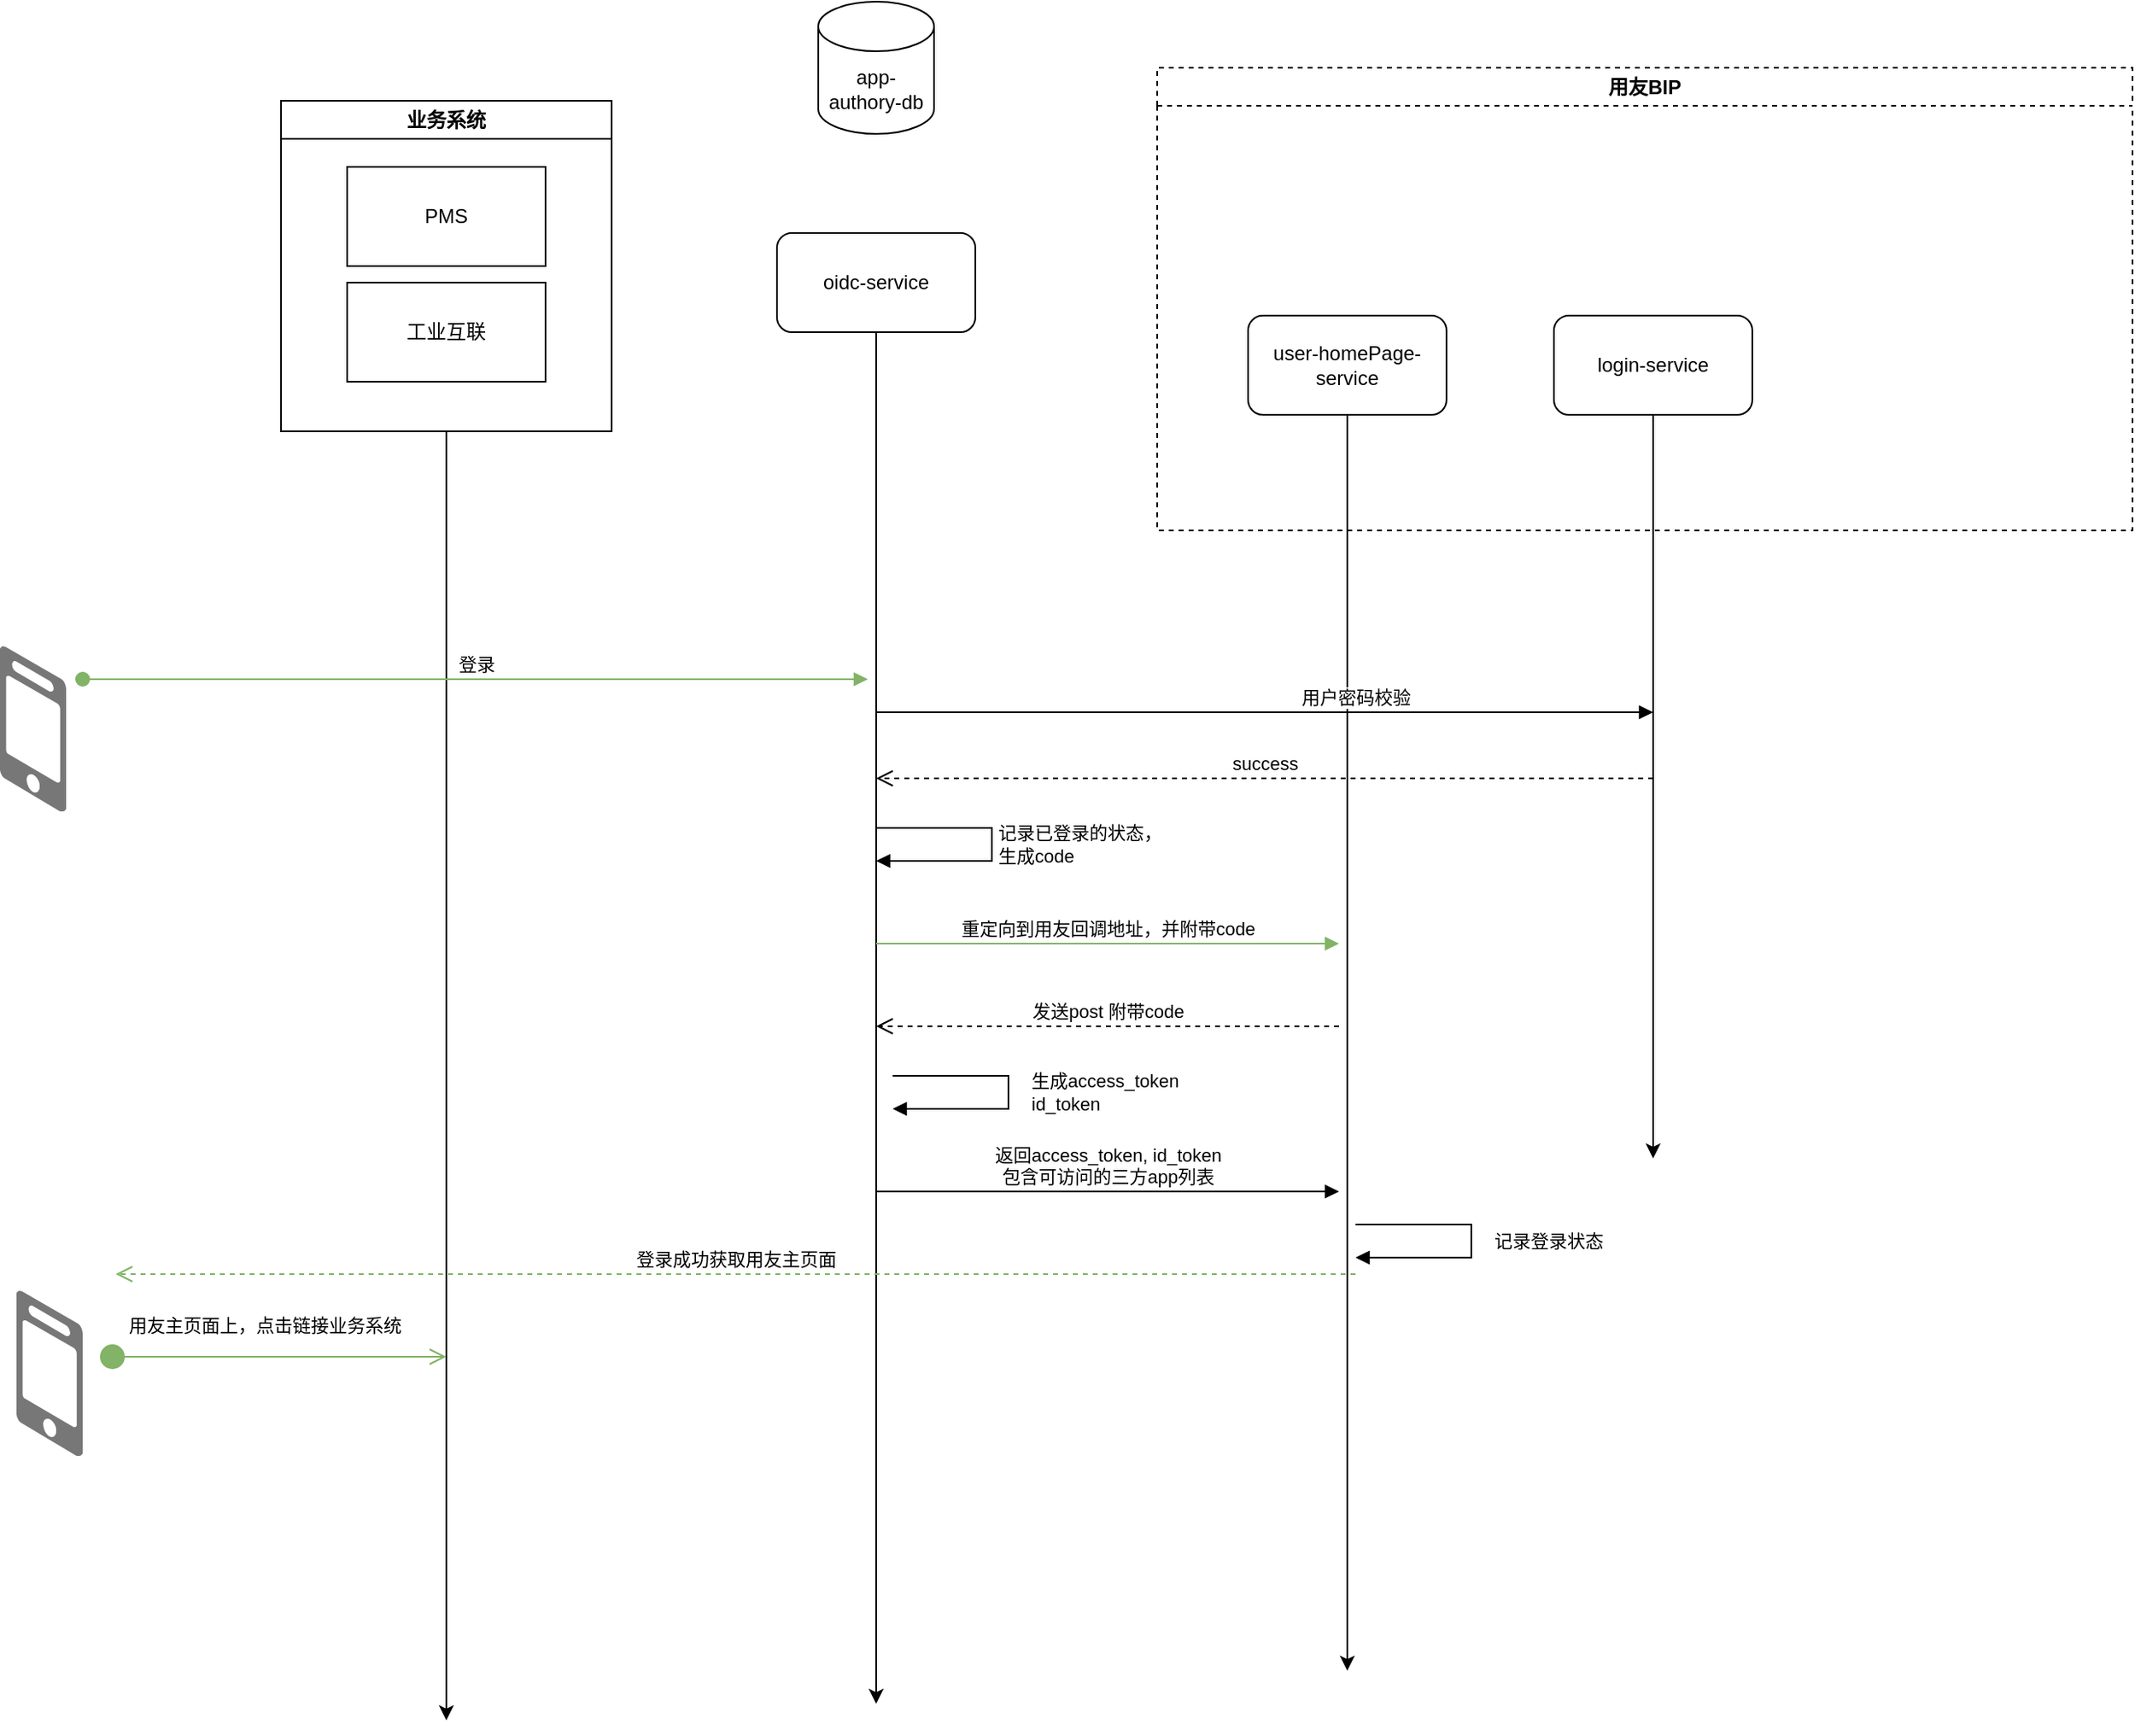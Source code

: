 <mxfile version="21.2.2" type="github">
  <diagram name="第 1 页" id="Xca4t9n4aZGngx8q6Jo6">
    <mxGraphModel dx="1485" dy="706" grid="1" gridSize="10" guides="0" tooltips="1" connect="1" arrows="1" fold="1" page="1" pageScale="1" pageWidth="827" pageHeight="1169" math="0" shadow="0">
      <root>
        <mxCell id="0" />
        <mxCell id="1" parent="0" />
        <mxCell id="vkd8hjWte1cUT5eUdOwT-1" value="oidc-service" style="rounded=1;whiteSpace=wrap;html=1;" vertex="1" parent="1">
          <mxGeometry x="500" y="360" width="120" height="60" as="geometry" />
        </mxCell>
        <mxCell id="vkd8hjWte1cUT5eUdOwT-2" style="edgeStyle=orthogonalEdgeStyle;rounded=0;orthogonalLoop=1;jettySize=auto;html=1;exitX=0.5;exitY=1;exitDx=0;exitDy=0;" edge="1" parent="1" source="vkd8hjWte1cUT5eUdOwT-5">
          <mxGeometry relative="1" as="geometry">
            <mxPoint x="845" y="1230" as="targetPoint" />
            <mxPoint x="820" y="480" as="sourcePoint" />
          </mxGeometry>
        </mxCell>
        <mxCell id="vkd8hjWte1cUT5eUdOwT-3" value="用友BIP" style="swimlane;whiteSpace=wrap;html=1;dashed=1;" vertex="1" parent="1">
          <mxGeometry x="730" y="260" width="590" height="280" as="geometry" />
        </mxCell>
        <mxCell id="vkd8hjWte1cUT5eUdOwT-27" style="edgeStyle=orthogonalEdgeStyle;rounded=0;orthogonalLoop=1;jettySize=auto;html=1;" edge="1" parent="vkd8hjWte1cUT5eUdOwT-3" source="vkd8hjWte1cUT5eUdOwT-4">
          <mxGeometry relative="1" as="geometry">
            <mxPoint x="300" y="660" as="targetPoint" />
          </mxGeometry>
        </mxCell>
        <mxCell id="vkd8hjWte1cUT5eUdOwT-4" value="login-service" style="rounded=1;whiteSpace=wrap;html=1;" vertex="1" parent="vkd8hjWte1cUT5eUdOwT-3">
          <mxGeometry x="240" y="150" width="120" height="60" as="geometry" />
        </mxCell>
        <mxCell id="vkd8hjWte1cUT5eUdOwT-5" value="user-homePage-service" style="rounded=1;whiteSpace=wrap;html=1;" vertex="1" parent="vkd8hjWte1cUT5eUdOwT-3">
          <mxGeometry x="55" y="150" width="120" height="60" as="geometry" />
        </mxCell>
        <mxCell id="vkd8hjWte1cUT5eUdOwT-6" value="app-authory-db" style="shape=cylinder3;whiteSpace=wrap;html=1;boundedLbl=1;backgroundOutline=1;size=15;" vertex="1" parent="1">
          <mxGeometry x="525" y="220" width="70" height="80" as="geometry" />
        </mxCell>
        <mxCell id="vkd8hjWte1cUT5eUdOwT-7" style="edgeStyle=orthogonalEdgeStyle;rounded=0;orthogonalLoop=1;jettySize=auto;html=1;" edge="1" parent="1" source="vkd8hjWte1cUT5eUdOwT-8">
          <mxGeometry relative="1" as="geometry">
            <mxPoint x="300" y="1260" as="targetPoint" />
          </mxGeometry>
        </mxCell>
        <mxCell id="vkd8hjWte1cUT5eUdOwT-8" value="业务系统" style="swimlane;whiteSpace=wrap;html=1;" vertex="1" parent="1">
          <mxGeometry x="200" y="280" width="200" height="200" as="geometry" />
        </mxCell>
        <mxCell id="vkd8hjWte1cUT5eUdOwT-9" value="PMS" style="rounded=0;whiteSpace=wrap;html=1;" vertex="1" parent="vkd8hjWte1cUT5eUdOwT-8">
          <mxGeometry x="40" y="40" width="120" height="60" as="geometry" />
        </mxCell>
        <mxCell id="vkd8hjWte1cUT5eUdOwT-10" value="工业互联" style="rounded=0;whiteSpace=wrap;html=1;" vertex="1" parent="vkd8hjWte1cUT5eUdOwT-8">
          <mxGeometry x="40" y="110" width="120" height="60" as="geometry" />
        </mxCell>
        <mxCell id="vkd8hjWte1cUT5eUdOwT-11" value="" style="verticalLabelPosition=bottom;html=1;verticalAlign=top;strokeWidth=1;align=center;outlineConnect=0;dashed=0;outlineConnect=0;shape=mxgraph.aws3d.mobile_worker;aspect=fixed;strokeColor=none;fillColor=#777777;" vertex="1" parent="1">
          <mxGeometry x="40" y="1000" width="40" height="100" as="geometry" />
        </mxCell>
        <mxCell id="vkd8hjWte1cUT5eUdOwT-12" value="登录" style="html=1;verticalAlign=bottom;startArrow=oval;endArrow=block;startSize=8;edgeStyle=elbowEdgeStyle;elbow=vertical;curved=0;rounded=0;fillColor=#d5e8d4;strokeColor=#82b366;" edge="1" parent="1">
          <mxGeometry relative="1" as="geometry">
            <mxPoint x="80" y="630" as="sourcePoint" />
            <mxPoint x="555" y="630.2" as="targetPoint" />
          </mxGeometry>
        </mxCell>
        <mxCell id="vkd8hjWte1cUT5eUdOwT-13" value="" style="rounded=0;orthogonalLoop=1;jettySize=auto;html=1;" edge="1" parent="1" source="vkd8hjWte1cUT5eUdOwT-1">
          <mxGeometry relative="1" as="geometry">
            <mxPoint x="560" y="1250" as="targetPoint" />
            <mxPoint x="560" y="420" as="sourcePoint" />
          </mxGeometry>
        </mxCell>
        <mxCell id="vkd8hjWte1cUT5eUdOwT-15" value="用户密码校验" style="html=1;verticalAlign=bottom;endArrow=block;edgeStyle=elbowEdgeStyle;elbow=vertical;curved=0;rounded=0;" edge="1" parent="1">
          <mxGeometry x="0.469" relative="1" as="geometry">
            <mxPoint x="770" y="650" as="sourcePoint" />
            <Array as="points">
              <mxPoint x="560" y="650" />
            </Array>
            <mxPoint as="offset" />
            <mxPoint x="1030" y="650" as="targetPoint" />
          </mxGeometry>
        </mxCell>
        <mxCell id="vkd8hjWte1cUT5eUdOwT-16" value="success" style="html=1;verticalAlign=bottom;endArrow=open;dashed=1;endSize=8;edgeStyle=elbowEdgeStyle;elbow=vertical;curved=0;rounded=0;" edge="1" parent="1">
          <mxGeometry relative="1" as="geometry">
            <mxPoint x="560" y="690" as="targetPoint" />
            <Array as="points">
              <mxPoint x="690" y="690" />
            </Array>
            <mxPoint x="1030" y="690" as="sourcePoint" />
          </mxGeometry>
        </mxCell>
        <mxCell id="vkd8hjWte1cUT5eUdOwT-17" value="记录已登录的状态，&lt;br&gt;生成code" style="html=1;align=left;spacingLeft=2;endArrow=block;rounded=0;edgeStyle=orthogonalEdgeStyle;curved=0;rounded=0;" edge="1" parent="1">
          <mxGeometry relative="1" as="geometry">
            <mxPoint x="560" y="720" as="sourcePoint" />
            <Array as="points">
              <mxPoint x="630" y="720" />
              <mxPoint x="630" y="740" />
            </Array>
            <mxPoint x="560" y="740" as="targetPoint" />
          </mxGeometry>
        </mxCell>
        <mxCell id="vkd8hjWte1cUT5eUdOwT-19" value="重定向到用友回调地址，并附带code" style="html=1;verticalAlign=bottom;endArrow=block;edgeStyle=elbowEdgeStyle;elbow=vertical;curved=0;rounded=0;fillColor=#d5e8d4;strokeColor=#82b366;" edge="1" parent="1">
          <mxGeometry width="80" relative="1" as="geometry">
            <mxPoint x="560" y="790" as="sourcePoint" />
            <mxPoint x="840" y="790" as="targetPoint" />
          </mxGeometry>
        </mxCell>
        <mxCell id="vkd8hjWte1cUT5eUdOwT-20" value="发送post 附带code" style="html=1;verticalAlign=bottom;endArrow=open;dashed=1;endSize=8;edgeStyle=elbowEdgeStyle;elbow=vertical;curved=0;rounded=0;" edge="1" parent="1">
          <mxGeometry relative="1" as="geometry">
            <mxPoint x="840" y="840" as="sourcePoint" />
            <mxPoint x="560" y="840" as="targetPoint" />
          </mxGeometry>
        </mxCell>
        <mxCell id="vkd8hjWte1cUT5eUdOwT-22" value="记录登录状态" style="html=1;align=left;spacingLeft=2;endArrow=block;rounded=0;edgeStyle=orthogonalEdgeStyle;curved=0;rounded=0;" edge="1" parent="1">
          <mxGeometry y="10" relative="1" as="geometry">
            <mxPoint x="850" y="960" as="sourcePoint" />
            <Array as="points">
              <mxPoint x="920" y="960" />
              <mxPoint x="920" y="980" />
            </Array>
            <mxPoint x="850" y="980" as="targetPoint" />
            <mxPoint as="offset" />
          </mxGeometry>
        </mxCell>
        <mxCell id="vkd8hjWte1cUT5eUdOwT-23" value="返回access_token, id_token&lt;br&gt;包含可访问的三方app列表" style="html=1;verticalAlign=bottom;endArrow=block;edgeStyle=elbowEdgeStyle;elbow=vertical;curved=0;rounded=0;" edge="1" parent="1">
          <mxGeometry width="80" relative="1" as="geometry">
            <mxPoint x="560" y="940" as="sourcePoint" />
            <mxPoint x="840" y="940" as="targetPoint" />
            <Array as="points">
              <mxPoint x="700" y="940" />
            </Array>
          </mxGeometry>
        </mxCell>
        <mxCell id="vkd8hjWte1cUT5eUdOwT-24" value="" style="verticalLabelPosition=bottom;html=1;verticalAlign=top;strokeWidth=1;align=center;outlineConnect=0;dashed=0;outlineConnect=0;shape=mxgraph.aws3d.mobile_worker;aspect=fixed;strokeColor=none;fillColor=#777777;" vertex="1" parent="1">
          <mxGeometry x="30" y="610" width="40" height="100" as="geometry" />
        </mxCell>
        <mxCell id="vkd8hjWte1cUT5eUdOwT-25" value="用友主页面上，点击链接业务系统" style="html=1;verticalAlign=bottom;startArrow=circle;startFill=1;endArrow=open;startSize=6;endSize=8;edgeStyle=elbowEdgeStyle;elbow=vertical;curved=0;rounded=0;fillColor=#d5e8d4;strokeColor=#82b366;" edge="1" parent="1">
          <mxGeometry x="-0.048" y="10" width="80" relative="1" as="geometry">
            <mxPoint x="90" y="1040" as="sourcePoint" />
            <mxPoint x="300" y="1040" as="targetPoint" />
            <mxPoint as="offset" />
          </mxGeometry>
        </mxCell>
        <mxCell id="vkd8hjWte1cUT5eUdOwT-26" value="生成access_token&lt;br&gt;id_token" style="html=1;align=left;spacingLeft=2;endArrow=block;rounded=0;edgeStyle=orthogonalEdgeStyle;curved=0;rounded=0;" edge="1" parent="1">
          <mxGeometry y="10" relative="1" as="geometry">
            <mxPoint x="570" y="870" as="sourcePoint" />
            <Array as="points">
              <mxPoint x="640" y="870" />
              <mxPoint x="640" y="890" />
            </Array>
            <mxPoint x="570" y="890" as="targetPoint" />
            <mxPoint as="offset" />
          </mxGeometry>
        </mxCell>
        <mxCell id="vkd8hjWte1cUT5eUdOwT-30" value="登录成功获取用友主页面" style="html=1;verticalAlign=bottom;endArrow=open;dashed=1;endSize=8;edgeStyle=elbowEdgeStyle;elbow=vertical;curved=0;rounded=0;fillColor=#d5e8d4;strokeColor=#82b366;" edge="1" parent="1">
          <mxGeometry relative="1" as="geometry">
            <mxPoint x="850" y="990" as="sourcePoint" />
            <mxPoint x="100" y="990" as="targetPoint" />
          </mxGeometry>
        </mxCell>
      </root>
    </mxGraphModel>
  </diagram>
</mxfile>
